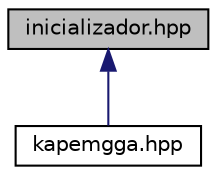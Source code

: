 digraph "inicializador.hpp"
{
 // LATEX_PDF_SIZE
  edge [fontname="Helvetica",fontsize="10",labelfontname="Helvetica",labelfontsize="10"];
  node [fontname="Helvetica",fontsize="10",shape=record];
  Node1 [label="inicializador.hpp",height=0.2,width=0.4,color="black", fillcolor="grey75", style="filled", fontcolor="black",tooltip="Inicializador do programa."];
  Node1 -> Node2 [dir="back",color="midnightblue",fontsize="10",style="solid",fontname="Helvetica"];
  Node2 [label="kapemgga.hpp",height=0.2,width=0.4,color="black", fillcolor="white", style="filled",URL="$kapemgga_8hpp.html",tooltip="Superclasse principal onde se juntam todos os módulos."];
}
